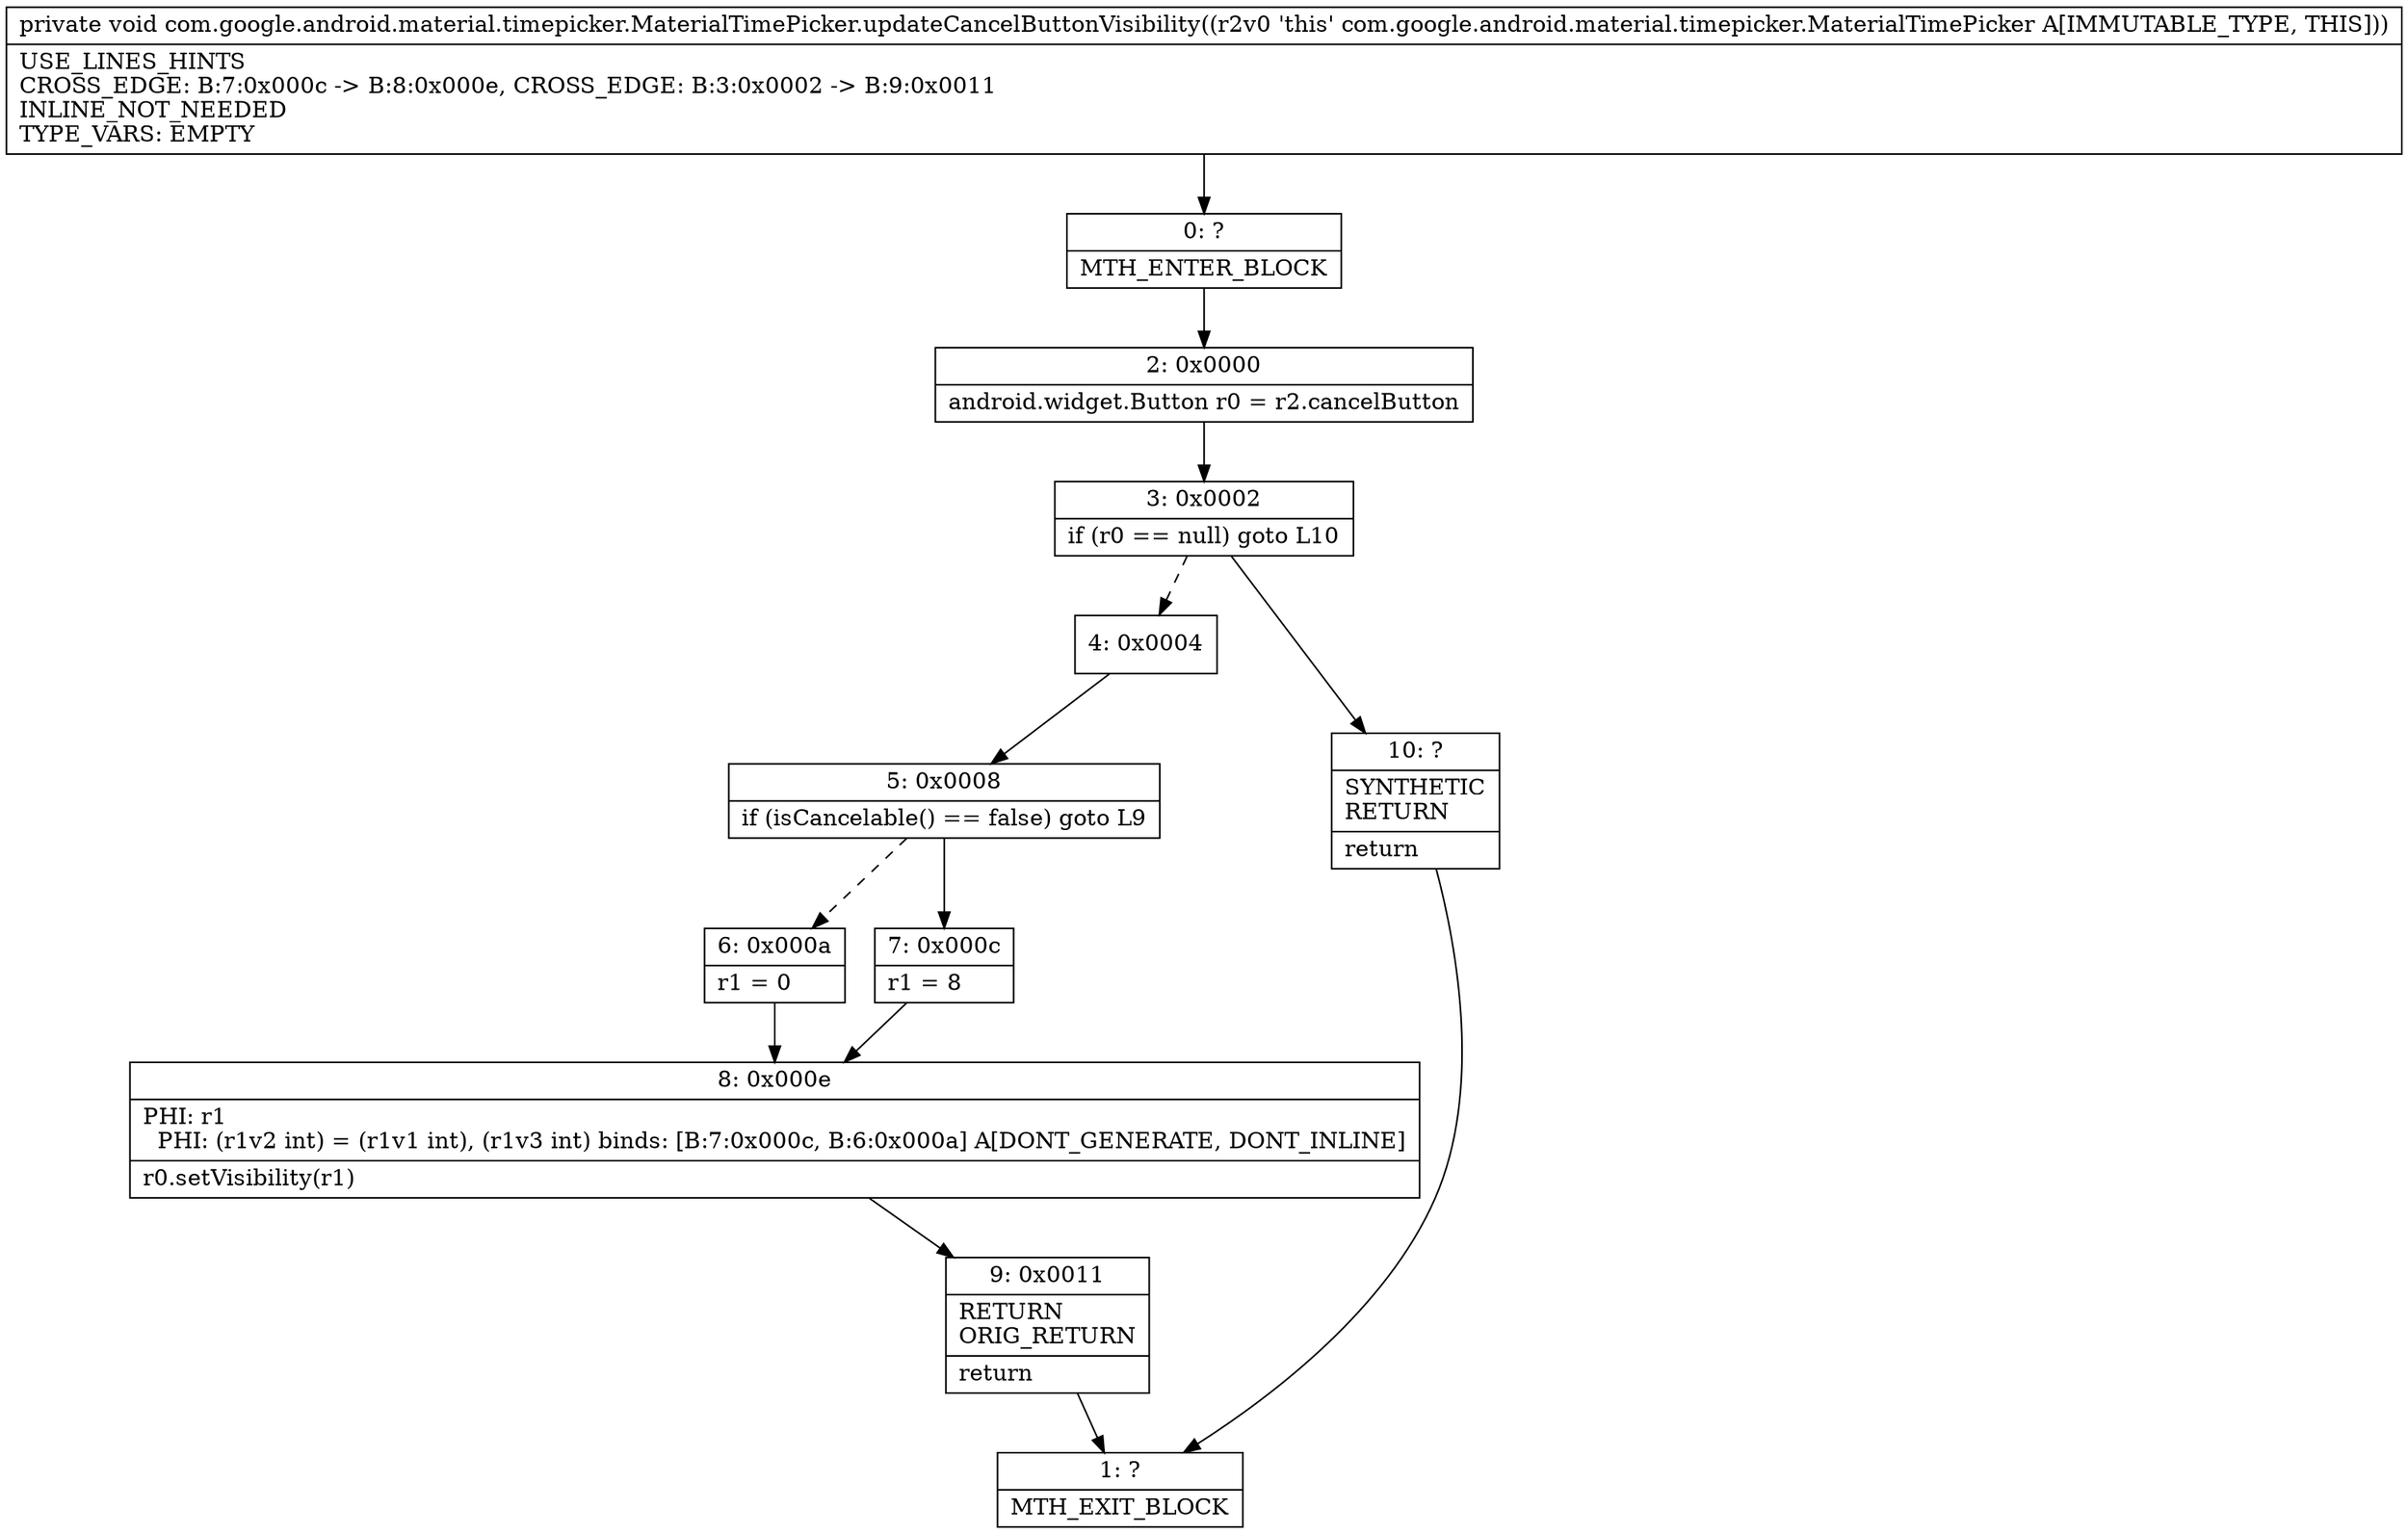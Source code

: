 digraph "CFG forcom.google.android.material.timepicker.MaterialTimePicker.updateCancelButtonVisibility()V" {
Node_0 [shape=record,label="{0\:\ ?|MTH_ENTER_BLOCK\l}"];
Node_2 [shape=record,label="{2\:\ 0x0000|android.widget.Button r0 = r2.cancelButton\l}"];
Node_3 [shape=record,label="{3\:\ 0x0002|if (r0 == null) goto L10\l}"];
Node_4 [shape=record,label="{4\:\ 0x0004}"];
Node_5 [shape=record,label="{5\:\ 0x0008|if (isCancelable() == false) goto L9\l}"];
Node_6 [shape=record,label="{6\:\ 0x000a|r1 = 0\l}"];
Node_8 [shape=record,label="{8\:\ 0x000e|PHI: r1 \l  PHI: (r1v2 int) = (r1v1 int), (r1v3 int) binds: [B:7:0x000c, B:6:0x000a] A[DONT_GENERATE, DONT_INLINE]\l|r0.setVisibility(r1)\l}"];
Node_9 [shape=record,label="{9\:\ 0x0011|RETURN\lORIG_RETURN\l|return\l}"];
Node_1 [shape=record,label="{1\:\ ?|MTH_EXIT_BLOCK\l}"];
Node_7 [shape=record,label="{7\:\ 0x000c|r1 = 8\l}"];
Node_10 [shape=record,label="{10\:\ ?|SYNTHETIC\lRETURN\l|return\l}"];
MethodNode[shape=record,label="{private void com.google.android.material.timepicker.MaterialTimePicker.updateCancelButtonVisibility((r2v0 'this' com.google.android.material.timepicker.MaterialTimePicker A[IMMUTABLE_TYPE, THIS]))  | USE_LINES_HINTS\lCROSS_EDGE: B:7:0x000c \-\> B:8:0x000e, CROSS_EDGE: B:3:0x0002 \-\> B:9:0x0011\lINLINE_NOT_NEEDED\lTYPE_VARS: EMPTY\l}"];
MethodNode -> Node_0;Node_0 -> Node_2;
Node_2 -> Node_3;
Node_3 -> Node_4[style=dashed];
Node_3 -> Node_10;
Node_4 -> Node_5;
Node_5 -> Node_6[style=dashed];
Node_5 -> Node_7;
Node_6 -> Node_8;
Node_8 -> Node_9;
Node_9 -> Node_1;
Node_7 -> Node_8;
Node_10 -> Node_1;
}

